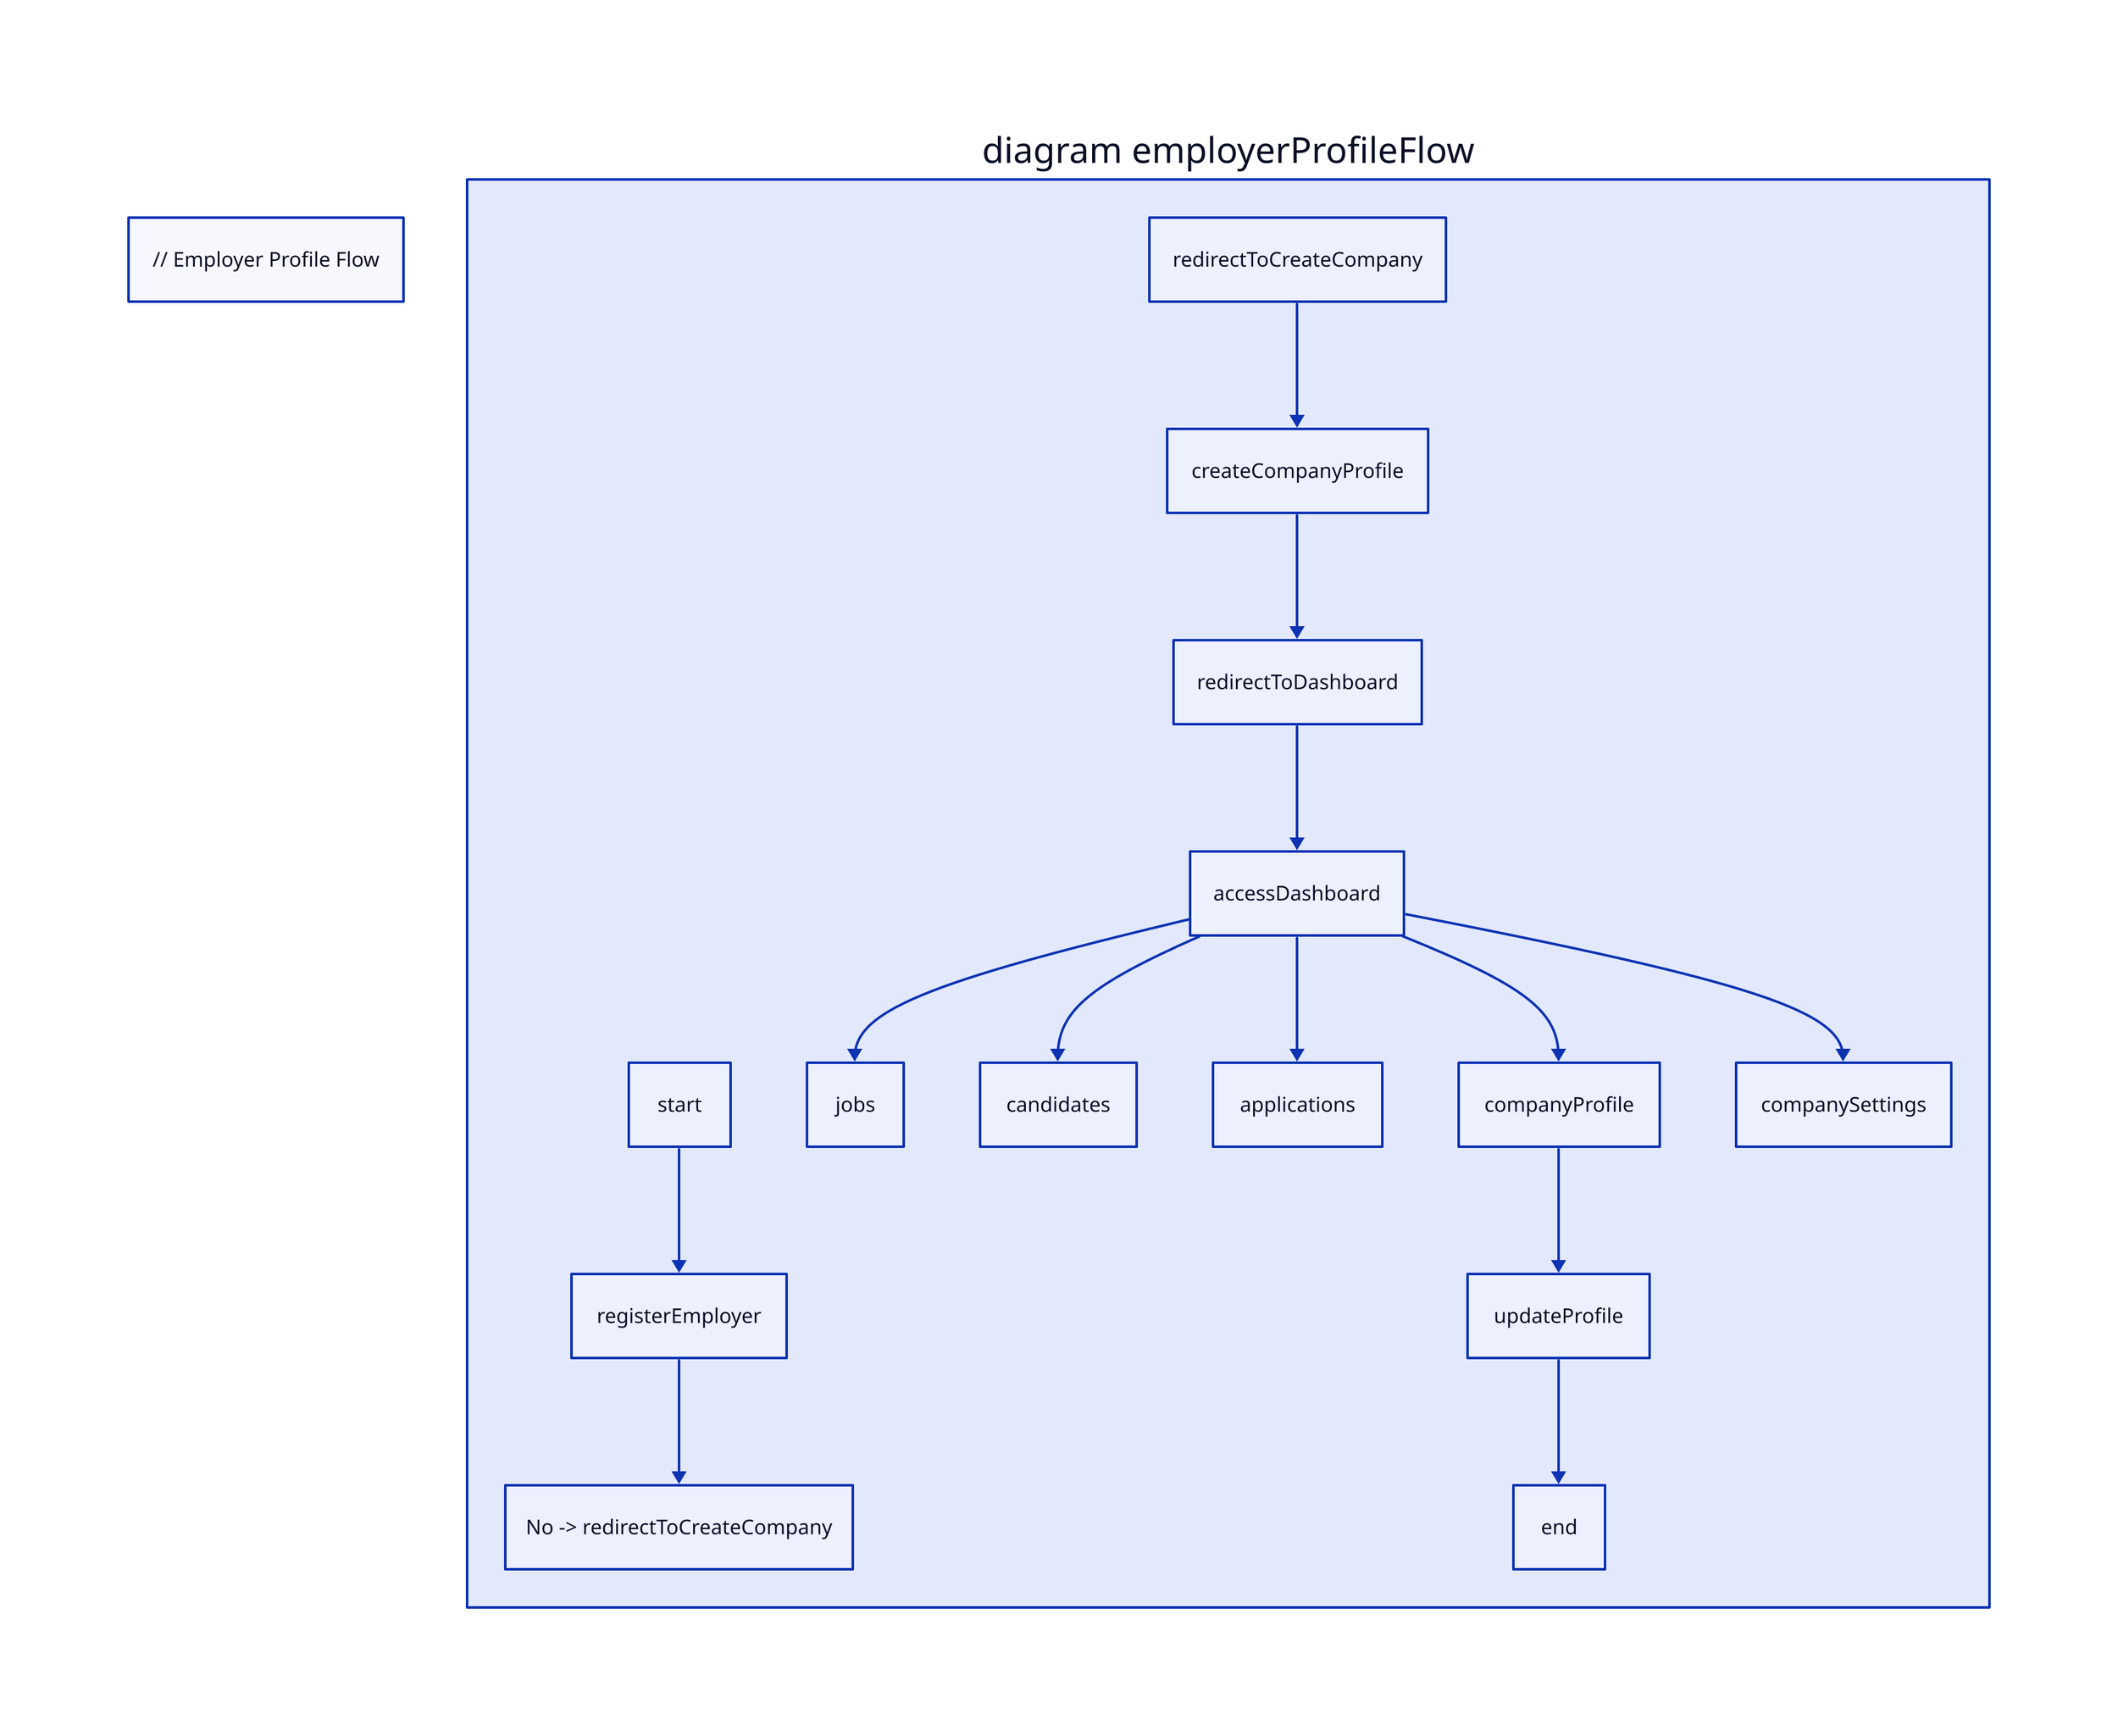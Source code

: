 // Employer Profile Flow
diagram employerProfileFlow {
  start -> registerEmployer -> checkCompanyId
  checkCompanyId: No -> redirectToCreateCompany
  redirectToCreateCompany -> createCompanyProfile
  createCompanyProfile -> redirectToDashboard

  redirectToDashboard -> accessDashboard
  accessDashboard -> jobs
  accessDashboard -> candidates
  accessDashboard -> applications
  accessDashboard -> companyProfile
  accessDashboard -> companySettings

  companyProfile -> updateProfile
  updateProfile -> end
}
